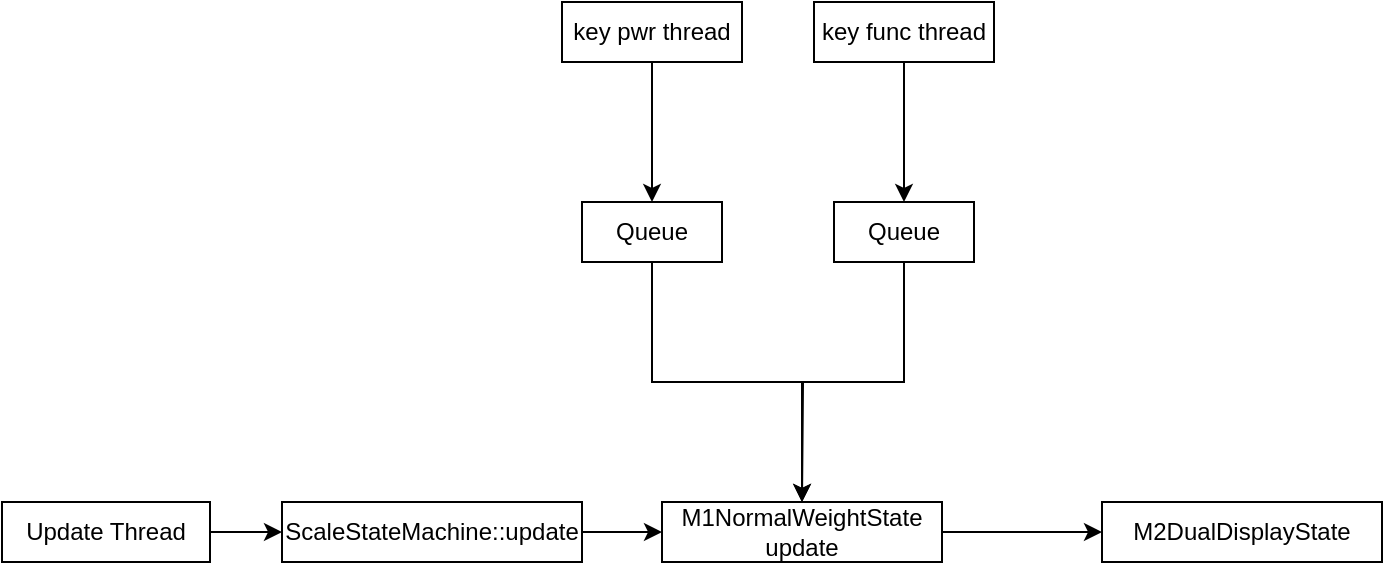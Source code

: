 <mxfile version="26.2.13">
  <diagram name="第 1 页" id="CgOIkav4w_OP4wh0ILER">
    <mxGraphModel dx="473" dy="905" grid="1" gridSize="10" guides="1" tooltips="1" connect="1" arrows="1" fold="1" page="1" pageScale="1" pageWidth="827" pageHeight="1169" math="0" shadow="0">
      <root>
        <mxCell id="0" />
        <mxCell id="1" parent="0" />
        <mxCell id="fN2lq4c-GM9t14NMBywm-14" style="edgeStyle=orthogonalEdgeStyle;rounded=0;orthogonalLoop=1;jettySize=auto;html=1;exitX=0.5;exitY=1;exitDx=0;exitDy=0;entryX=0.5;entryY=0;entryDx=0;entryDy=0;" edge="1" parent="1" source="fN2lq4c-GM9t14NMBywm-1" target="fN2lq4c-GM9t14NMBywm-3">
          <mxGeometry relative="1" as="geometry" />
        </mxCell>
        <mxCell id="fN2lq4c-GM9t14NMBywm-1" value="key pwr thread" style="rounded=0;whiteSpace=wrap;html=1;" vertex="1" parent="1">
          <mxGeometry x="490" y="220" width="90" height="30" as="geometry" />
        </mxCell>
        <mxCell id="fN2lq4c-GM9t14NMBywm-15" style="edgeStyle=orthogonalEdgeStyle;rounded=0;orthogonalLoop=1;jettySize=auto;html=1;exitX=0.5;exitY=1;exitDx=0;exitDy=0;entryX=0.5;entryY=0;entryDx=0;entryDy=0;" edge="1" parent="1" source="fN2lq4c-GM9t14NMBywm-2" target="fN2lq4c-GM9t14NMBywm-7">
          <mxGeometry relative="1" as="geometry" />
        </mxCell>
        <mxCell id="fN2lq4c-GM9t14NMBywm-2" value="key func thread" style="rounded=0;whiteSpace=wrap;html=1;" vertex="1" parent="1">
          <mxGeometry x="616" y="220" width="90" height="30" as="geometry" />
        </mxCell>
        <mxCell id="fN2lq4c-GM9t14NMBywm-17" style="edgeStyle=orthogonalEdgeStyle;rounded=0;orthogonalLoop=1;jettySize=auto;html=1;exitX=0.5;exitY=1;exitDx=0;exitDy=0;" edge="1" parent="1" source="fN2lq4c-GM9t14NMBywm-3">
          <mxGeometry relative="1" as="geometry">
            <mxPoint x="610" y="470" as="targetPoint" />
          </mxGeometry>
        </mxCell>
        <mxCell id="fN2lq4c-GM9t14NMBywm-3" value="Queue" style="rounded=0;whiteSpace=wrap;html=1;" vertex="1" parent="1">
          <mxGeometry x="500" y="320" width="70" height="30" as="geometry" />
        </mxCell>
        <mxCell id="fN2lq4c-GM9t14NMBywm-16" style="edgeStyle=orthogonalEdgeStyle;rounded=0;orthogonalLoop=1;jettySize=auto;html=1;exitX=0.5;exitY=1;exitDx=0;exitDy=0;entryX=0.5;entryY=0;entryDx=0;entryDy=0;" edge="1" parent="1" source="fN2lq4c-GM9t14NMBywm-7" target="fN2lq4c-GM9t14NMBywm-12">
          <mxGeometry relative="1" as="geometry" />
        </mxCell>
        <mxCell id="fN2lq4c-GM9t14NMBywm-7" value="Queue" style="rounded=0;whiteSpace=wrap;html=1;" vertex="1" parent="1">
          <mxGeometry x="626" y="320" width="70" height="30" as="geometry" />
        </mxCell>
        <mxCell id="fN2lq4c-GM9t14NMBywm-11" value="" style="edgeStyle=orthogonalEdgeStyle;rounded=0;orthogonalLoop=1;jettySize=auto;html=1;" edge="1" parent="1" source="fN2lq4c-GM9t14NMBywm-9" target="fN2lq4c-GM9t14NMBywm-10">
          <mxGeometry relative="1" as="geometry" />
        </mxCell>
        <mxCell id="fN2lq4c-GM9t14NMBywm-9" value="Update Thread" style="rounded=0;whiteSpace=wrap;html=1;" vertex="1" parent="1">
          <mxGeometry x="210" y="470" width="104" height="30" as="geometry" />
        </mxCell>
        <mxCell id="fN2lq4c-GM9t14NMBywm-13" value="" style="edgeStyle=orthogonalEdgeStyle;rounded=0;orthogonalLoop=1;jettySize=auto;html=1;" edge="1" parent="1" source="fN2lq4c-GM9t14NMBywm-10" target="fN2lq4c-GM9t14NMBywm-12">
          <mxGeometry relative="1" as="geometry" />
        </mxCell>
        <mxCell id="fN2lq4c-GM9t14NMBywm-10" value="ScaleStateMachine::update" style="rounded=0;whiteSpace=wrap;html=1;" vertex="1" parent="1">
          <mxGeometry x="350" y="470" width="150" height="30" as="geometry" />
        </mxCell>
        <mxCell id="fN2lq4c-GM9t14NMBywm-19" value="" style="edgeStyle=orthogonalEdgeStyle;rounded=0;orthogonalLoop=1;jettySize=auto;html=1;" edge="1" parent="1" source="fN2lq4c-GM9t14NMBywm-12" target="fN2lq4c-GM9t14NMBywm-18">
          <mxGeometry relative="1" as="geometry" />
        </mxCell>
        <mxCell id="fN2lq4c-GM9t14NMBywm-12" value="M1NormalWeightState update" style="rounded=0;whiteSpace=wrap;html=1;" vertex="1" parent="1">
          <mxGeometry x="540" y="470" width="140" height="30" as="geometry" />
        </mxCell>
        <mxCell id="fN2lq4c-GM9t14NMBywm-18" value="M2DualDisplayState" style="rounded=0;whiteSpace=wrap;html=1;" vertex="1" parent="1">
          <mxGeometry x="760" y="470" width="140" height="30" as="geometry" />
        </mxCell>
      </root>
    </mxGraphModel>
  </diagram>
</mxfile>
